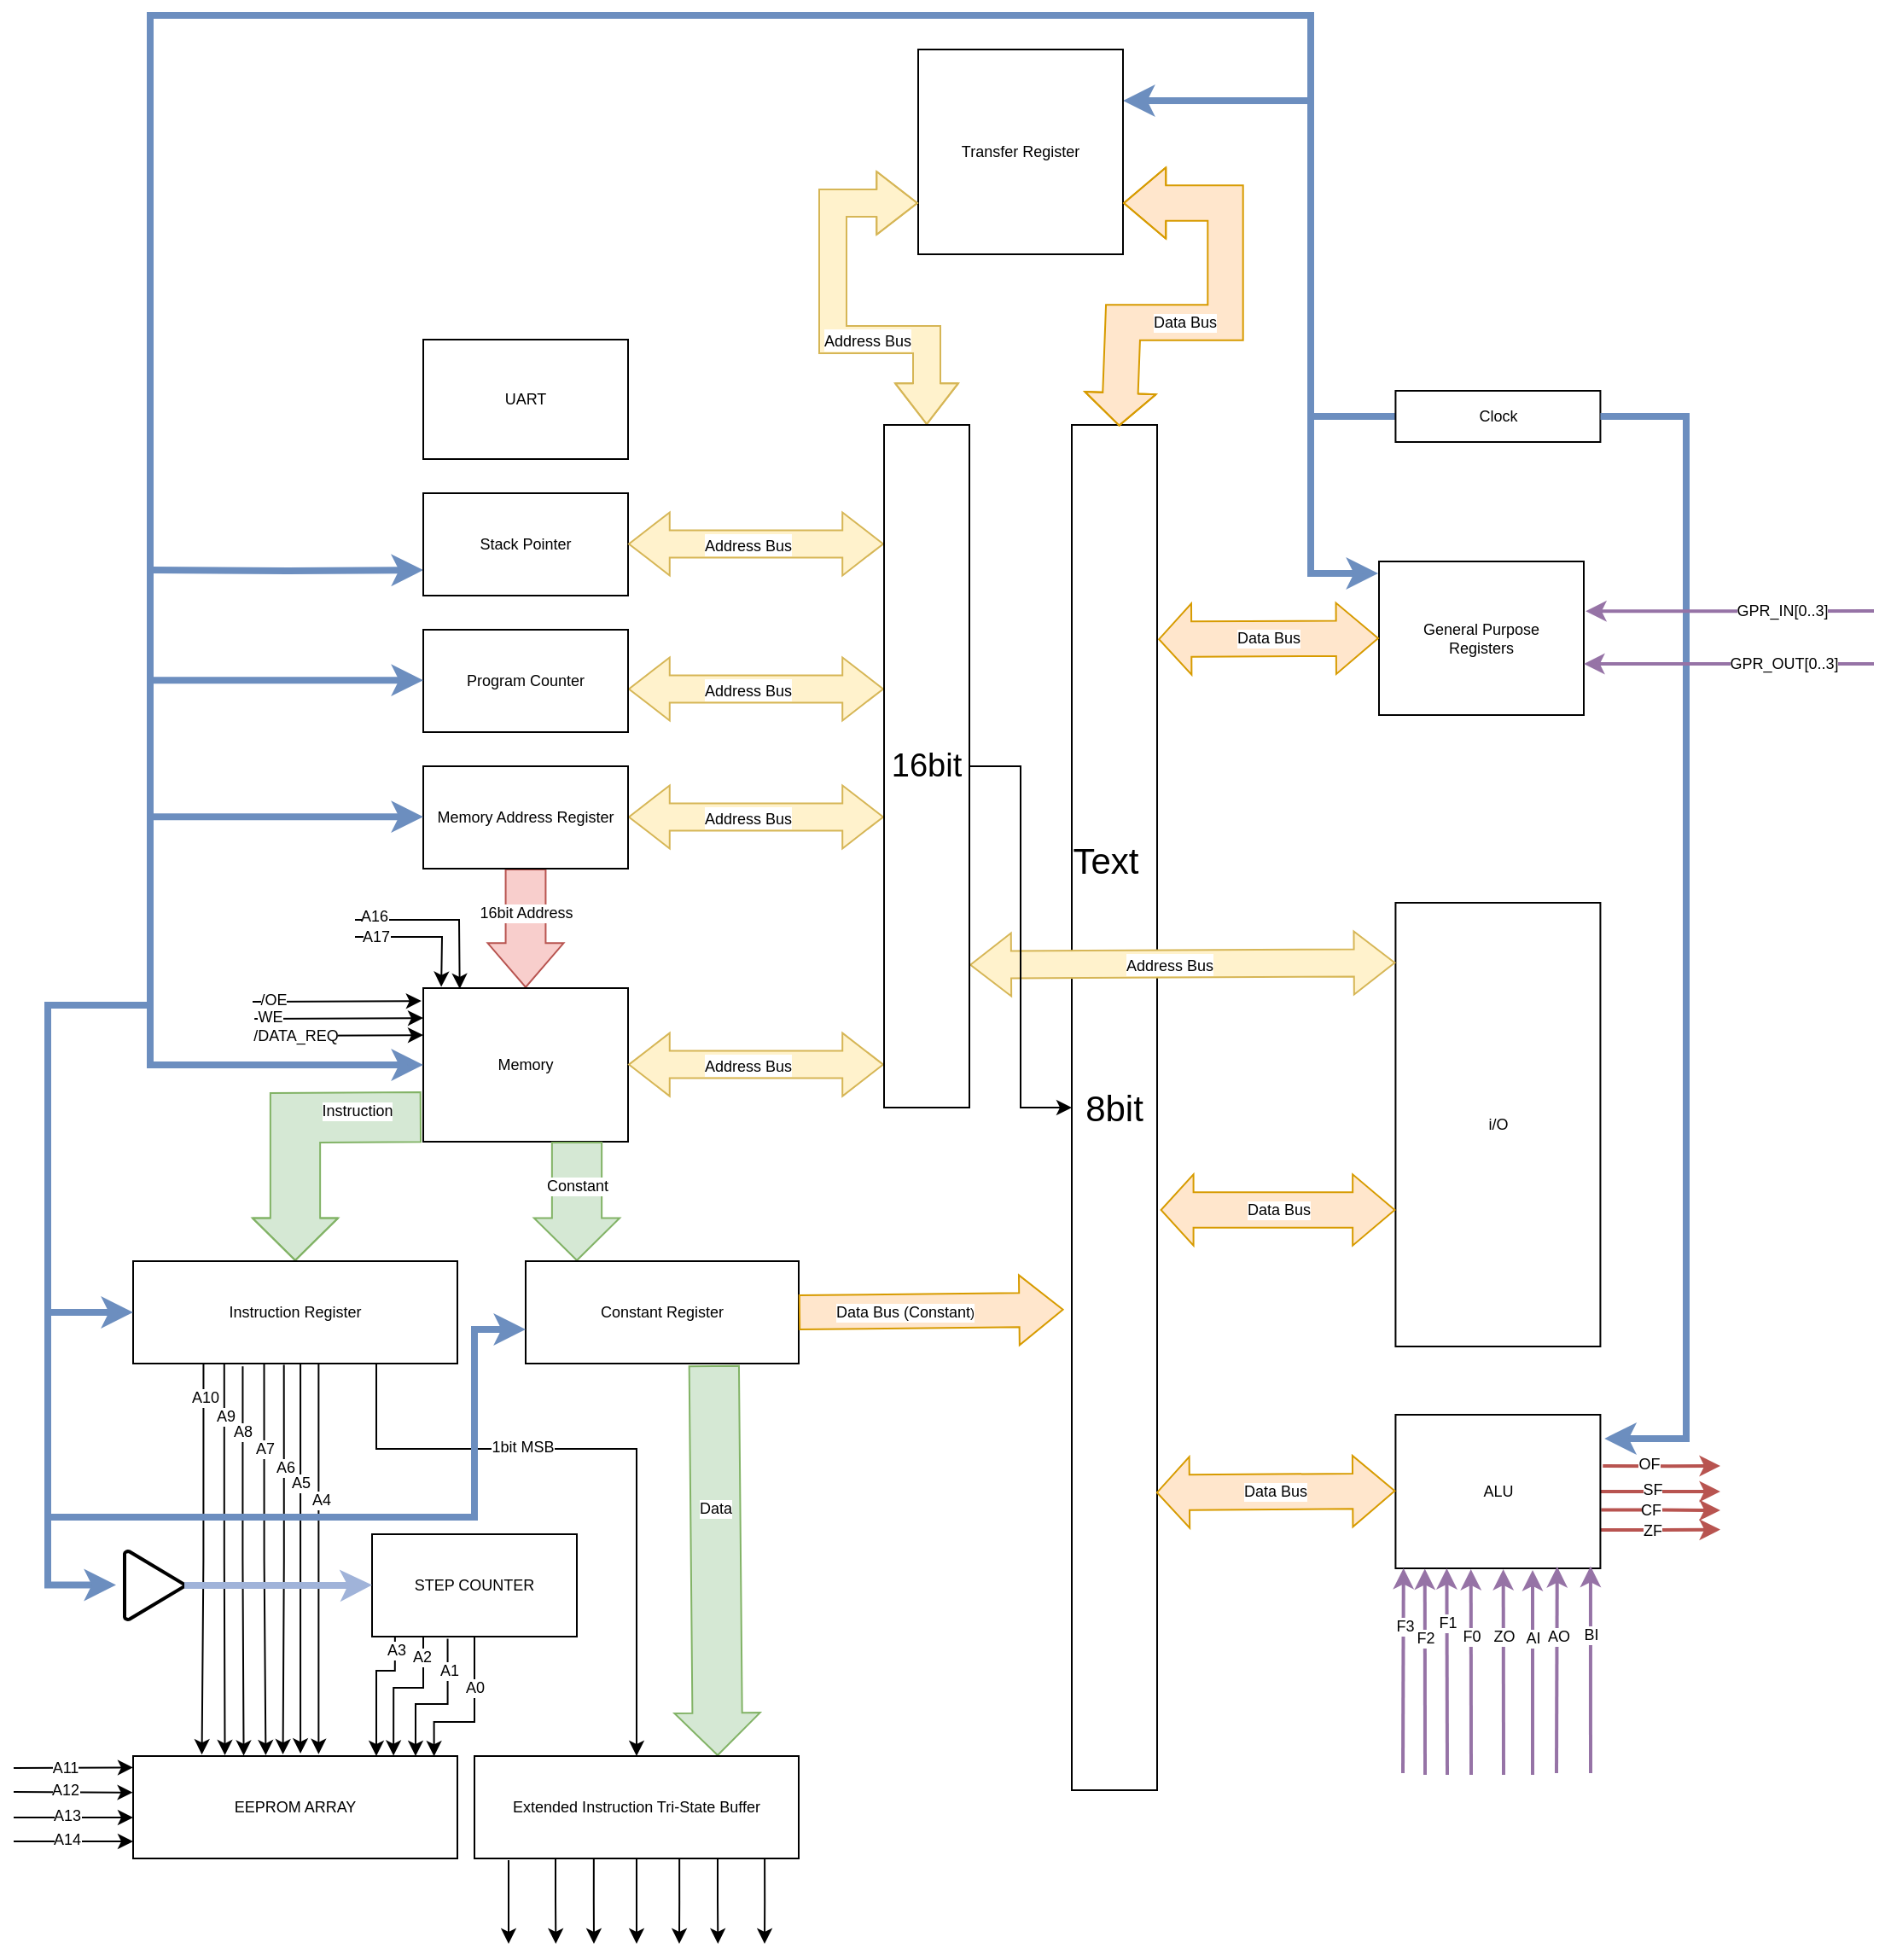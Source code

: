 <mxfile version="15.5.5" type="device"><diagram id="409CauLxEFneiedE0HBP" name="Page-1"><mxGraphModel dx="2471" dy="2201" grid="1" gridSize="10" guides="1" tooltips="1" connect="1" arrows="1" fold="1" page="1" pageScale="1" pageWidth="850" pageHeight="1100" math="0" shadow="0"><root><mxCell id="0"/><mxCell id="1" parent="0"/><mxCell id="ylHujkBnb_YaH6ZqfYYX-138" value="&lt;font style=&quot;font-size: 21px&quot;&gt;8bit&lt;/font&gt;" style="rounded=0;whiteSpace=wrap;html=1;fontSize=9;" parent="1" vertex="1"><mxGeometry x="500" y="30" width="50" height="800" as="geometry"/></mxCell><mxCell id="ylHujkBnb_YaH6ZqfYYX-4" value="&lt;font style=&quot;font-size: 9px&quot;&gt;Address Bus&lt;/font&gt;" style="shape=flexArrow;endArrow=classic;startArrow=classic;html=1;rounded=0;exitX=1;exitY=0.5;exitDx=0;exitDy=0;width=16;startSize=7.628;endSize=7.628;fillColor=#fff2cc;strokeColor=#d6b656;" parent="1" edge="1"><mxGeometry x="-0.067" width="100" height="100" relative="1" as="geometry"><mxPoint x="240" y="184.71" as="sourcePoint"/><mxPoint x="390" y="184.71" as="targetPoint"/><mxPoint as="offset"/></mxGeometry></mxCell><mxCell id="ylHujkBnb_YaH6ZqfYYX-32" value="" style="shape=flexArrow;endArrow=classic;html=1;rounded=0;fontSize=9;fillColor=#f8cecc;strokeColor=#b85450;width=23.429;endSize=8.286;" parent="1" edge="1"><mxGeometry width="50" height="50" relative="1" as="geometry"><mxPoint x="180.0" y="290" as="sourcePoint"/><mxPoint x="180.0" y="360" as="targetPoint"/></mxGeometry></mxCell><mxCell id="ylHujkBnb_YaH6ZqfYYX-33" value="16bit Address" style="edgeLabel;html=1;align=center;verticalAlign=middle;resizable=0;points=[];fontSize=9;" parent="ylHujkBnb_YaH6ZqfYYX-32" vertex="1" connectable="0"><mxGeometry x="-0.269" relative="1" as="geometry"><mxPoint as="offset"/></mxGeometry></mxCell><mxCell id="ylHujkBnb_YaH6ZqfYYX-34" value="" style="shape=flexArrow;endArrow=classic;html=1;rounded=0;fontSize=9;width=29.143;endSize=7.903;fillColor=#d5e8d4;strokeColor=#82b366;exitX=-0.009;exitY=0.84;exitDx=0;exitDy=0;exitPerimeter=0;entryX=0.5;entryY=0;entryDx=0;entryDy=0;" parent="1" source="ylHujkBnb_YaH6ZqfYYX-43" target="ylHujkBnb_YaH6ZqfYYX-57" edge="1"><mxGeometry width="50" height="50" relative="1" as="geometry"><mxPoint x="80.0" y="430" as="sourcePoint"/><mxPoint x="80.0" y="500" as="targetPoint"/><Array as="points"><mxPoint x="45" y="436"/></Array></mxGeometry></mxCell><mxCell id="ylHujkBnb_YaH6ZqfYYX-35" value="Instruction" style="edgeLabel;html=1;align=center;verticalAlign=middle;resizable=0;points=[];fontSize=9;" parent="ylHujkBnb_YaH6ZqfYYX-34" vertex="1" connectable="0"><mxGeometry x="-0.269" relative="1" as="geometry"><mxPoint x="19" y="-4" as="offset"/></mxGeometry></mxCell><mxCell id="ylHujkBnb_YaH6ZqfYYX-39" value="&lt;font style=&quot;font-size: 9px&quot;&gt;Address Bus&lt;/font&gt;" style="shape=flexArrow;endArrow=classic;startArrow=classic;html=1;rounded=0;exitX=1;exitY=0.5;exitDx=0;exitDy=0;width=16;startSize=7.628;endSize=7.628;fillColor=#fff2cc;strokeColor=#d6b656;" parent="1" edge="1"><mxGeometry x="-0.067" width="100" height="100" relative="1" as="geometry"><mxPoint x="240" y="259.71" as="sourcePoint"/><mxPoint x="390" y="259.71" as="targetPoint"/><mxPoint as="offset"/></mxGeometry></mxCell><mxCell id="ylHujkBnb_YaH6ZqfYYX-41" value="Program Counter" style="rounded=0;whiteSpace=wrap;html=1;fontSize=9;" parent="1" vertex="1"><mxGeometry x="120" y="150" width="120" height="60" as="geometry"/></mxCell><mxCell id="ylHujkBnb_YaH6ZqfYYX-42" value="Memory Address Register" style="rounded=0;whiteSpace=wrap;html=1;fontSize=9;" parent="1" vertex="1"><mxGeometry x="120" y="230" width="120" height="60" as="geometry"/></mxCell><mxCell id="ylHujkBnb_YaH6ZqfYYX-43" value="Memory" style="rounded=0;whiteSpace=wrap;html=1;fontSize=9;" parent="1" vertex="1"><mxGeometry x="120" y="360" width="120" height="90" as="geometry"/></mxCell><mxCell id="ylHujkBnb_YaH6ZqfYYX-44" value="&lt;font style=&quot;font-size: 9px&quot;&gt;Address Bus&lt;/font&gt;" style="shape=flexArrow;endArrow=classic;startArrow=classic;html=1;rounded=0;exitX=1;exitY=0.5;exitDx=0;exitDy=0;width=16;startSize=7.628;endSize=7.628;fillColor=#fff2cc;strokeColor=#d6b656;" parent="1" edge="1"><mxGeometry x="-0.067" width="100" height="100" relative="1" as="geometry"><mxPoint x="240" y="404.8" as="sourcePoint"/><mxPoint x="390" y="404.8" as="targetPoint"/><mxPoint as="offset"/></mxGeometry></mxCell><mxCell id="ylHujkBnb_YaH6ZqfYYX-55" value="" style="shape=flexArrow;endArrow=classic;html=1;rounded=0;fontSize=9;width=29.143;endSize=7.903;fillColor=#d5e8d4;strokeColor=#82b366;" parent="1" edge="1"><mxGeometry width="50" height="50" relative="1" as="geometry"><mxPoint x="210" y="450" as="sourcePoint"/><mxPoint x="210" y="520" as="targetPoint"/></mxGeometry></mxCell><mxCell id="ylHujkBnb_YaH6ZqfYYX-56" value="Constant" style="edgeLabel;html=1;align=center;verticalAlign=middle;resizable=0;points=[];fontSize=9;" parent="ylHujkBnb_YaH6ZqfYYX-55" vertex="1" connectable="0"><mxGeometry x="-0.269" relative="1" as="geometry"><mxPoint as="offset"/></mxGeometry></mxCell><mxCell id="ylHujkBnb_YaH6ZqfYYX-102" style="edgeStyle=orthogonalEdgeStyle;rounded=0;orthogonalLoop=1;jettySize=auto;html=1;exitX=0.75;exitY=1;exitDx=0;exitDy=0;entryX=0.5;entryY=0;entryDx=0;entryDy=0;fontSize=9;" parent="1" source="ylHujkBnb_YaH6ZqfYYX-57" target="ylHujkBnb_YaH6ZqfYYX-78" edge="1"><mxGeometry relative="1" as="geometry"><Array as="points"><mxPoint x="93" y="630"/><mxPoint x="245" y="630"/></Array></mxGeometry></mxCell><mxCell id="ylHujkBnb_YaH6ZqfYYX-103" value="1bit MSB" style="edgeLabel;html=1;align=center;verticalAlign=middle;resizable=0;points=[];fontSize=9;" parent="ylHujkBnb_YaH6ZqfYYX-102" vertex="1" connectable="0"><mxGeometry x="-0.292" y="1" relative="1" as="geometry"><mxPoint as="offset"/></mxGeometry></mxCell><mxCell id="ylHujkBnb_YaH6ZqfYYX-112" style="edgeStyle=orthogonalEdgeStyle;rounded=0;orthogonalLoop=1;jettySize=auto;html=1;exitX=0.281;exitY=0.999;exitDx=0;exitDy=0;entryX=0.283;entryY=-0.008;entryDx=0;entryDy=0;fontSize=9;exitPerimeter=0;entryPerimeter=0;" parent="1" source="ylHujkBnb_YaH6ZqfYYX-57" target="ylHujkBnb_YaH6ZqfYYX-59" edge="1"><mxGeometry relative="1" as="geometry"/></mxCell><mxCell id="ylHujkBnb_YaH6ZqfYYX-125" value="A9" style="edgeLabel;html=1;align=center;verticalAlign=middle;resizable=0;points=[];fontSize=9;" parent="ylHujkBnb_YaH6ZqfYYX-112" vertex="1" connectable="0"><mxGeometry x="-0.821" relative="1" as="geometry"><mxPoint y="10" as="offset"/></mxGeometry></mxCell><mxCell id="ylHujkBnb_YaH6ZqfYYX-113" style="edgeStyle=orthogonalEdgeStyle;rounded=0;orthogonalLoop=1;jettySize=auto;html=1;exitX=0.338;exitY=1.027;exitDx=0;exitDy=0;entryX=0.341;entryY=-0.004;entryDx=0;entryDy=0;fontSize=9;exitPerimeter=0;entryPerimeter=0;" parent="1" source="ylHujkBnb_YaH6ZqfYYX-57" target="ylHujkBnb_YaH6ZqfYYX-59" edge="1"><mxGeometry relative="1" as="geometry"/></mxCell><mxCell id="ylHujkBnb_YaH6ZqfYYX-124" value="A8" style="edgeLabel;html=1;align=center;verticalAlign=middle;resizable=0;points=[];fontSize=9;" parent="ylHujkBnb_YaH6ZqfYYX-113" vertex="1" connectable="0"><mxGeometry x="-0.747" relative="1" as="geometry"><mxPoint y="9" as="offset"/></mxGeometry></mxCell><mxCell id="ylHujkBnb_YaH6ZqfYYX-114" style="edgeStyle=orthogonalEdgeStyle;rounded=0;orthogonalLoop=1;jettySize=auto;html=1;exitX=0.404;exitY=0.985;exitDx=0;exitDy=0;entryX=0.409;entryY=-0.008;entryDx=0;entryDy=0;fontSize=9;exitPerimeter=0;entryPerimeter=0;" parent="1" source="ylHujkBnb_YaH6ZqfYYX-57" target="ylHujkBnb_YaH6ZqfYYX-59" edge="1"><mxGeometry relative="1" as="geometry"/></mxCell><mxCell id="ylHujkBnb_YaH6ZqfYYX-123" value="A7" style="edgeLabel;html=1;align=center;verticalAlign=middle;resizable=0;points=[];fontSize=9;" parent="ylHujkBnb_YaH6ZqfYYX-114" vertex="1" connectable="0"><mxGeometry x="-0.638" relative="1" as="geometry"><mxPoint y="9" as="offset"/></mxGeometry></mxCell><mxCell id="ylHujkBnb_YaH6ZqfYYX-116" style="edgeStyle=orthogonalEdgeStyle;rounded=0;orthogonalLoop=1;jettySize=auto;html=1;exitX=0.465;exitY=1.013;exitDx=0;exitDy=0;entryX=0.462;entryY=-0.016;entryDx=0;entryDy=0;fontSize=9;exitPerimeter=0;entryPerimeter=0;" parent="1" source="ylHujkBnb_YaH6ZqfYYX-57" target="ylHujkBnb_YaH6ZqfYYX-59" edge="1"><mxGeometry relative="1" as="geometry"/></mxCell><mxCell id="ylHujkBnb_YaH6ZqfYYX-122" value="A6" style="edgeLabel;html=1;align=center;verticalAlign=middle;resizable=0;points=[];fontSize=9;" parent="ylHujkBnb_YaH6ZqfYYX-116" vertex="1" connectable="0"><mxGeometry x="-0.578" relative="1" as="geometry"><mxPoint y="11" as="offset"/></mxGeometry></mxCell><mxCell id="ylHujkBnb_YaH6ZqfYYX-117" style="edgeStyle=orthogonalEdgeStyle;rounded=0;orthogonalLoop=1;jettySize=auto;html=1;exitX=0.217;exitY=0.985;exitDx=0;exitDy=0;entryX=0.212;entryY=-0.015;entryDx=0;entryDy=0;fontSize=9;entryPerimeter=0;exitPerimeter=0;" parent="1" source="ylHujkBnb_YaH6ZqfYYX-57" target="ylHujkBnb_YaH6ZqfYYX-59" edge="1"><mxGeometry relative="1" as="geometry"/></mxCell><mxCell id="ylHujkBnb_YaH6ZqfYYX-126" value="A10" style="edgeLabel;html=1;align=center;verticalAlign=middle;resizable=0;points=[];fontSize=9;" parent="ylHujkBnb_YaH6ZqfYYX-117" vertex="1" connectable="0"><mxGeometry x="-0.887" y="1" relative="1" as="geometry"><mxPoint y="8" as="offset"/></mxGeometry></mxCell><mxCell id="ylHujkBnb_YaH6ZqfYYX-118" style="edgeStyle=orthogonalEdgeStyle;rounded=0;orthogonalLoop=1;jettySize=auto;html=1;exitX=0.516;exitY=0.987;exitDx=0;exitDy=0;entryX=0.516;entryY=-0.024;entryDx=0;entryDy=0;fontSize=9;entryPerimeter=0;exitPerimeter=0;" parent="1" source="ylHujkBnb_YaH6ZqfYYX-57" target="ylHujkBnb_YaH6ZqfYYX-59" edge="1"><mxGeometry relative="1" as="geometry"/></mxCell><mxCell id="ylHujkBnb_YaH6ZqfYYX-121" value="A5" style="edgeLabel;html=1;align=center;verticalAlign=middle;resizable=0;points=[];fontSize=9;" parent="ylHujkBnb_YaH6ZqfYYX-118" vertex="1" connectable="0"><mxGeometry x="-0.486" relative="1" as="geometry"><mxPoint y="12" as="offset"/></mxGeometry></mxCell><mxCell id="ylHujkBnb_YaH6ZqfYYX-119" style="edgeStyle=orthogonalEdgeStyle;rounded=0;orthogonalLoop=1;jettySize=auto;html=1;exitX=0.572;exitY=0.998;exitDx=0;exitDy=0;entryX=0.572;entryY=-0.019;entryDx=0;entryDy=0;entryPerimeter=0;fontSize=9;exitPerimeter=0;" parent="1" source="ylHujkBnb_YaH6ZqfYYX-57" target="ylHujkBnb_YaH6ZqfYYX-59" edge="1"><mxGeometry relative="1" as="geometry"/></mxCell><mxCell id="ylHujkBnb_YaH6ZqfYYX-120" value="A4" style="edgeLabel;html=1;align=center;verticalAlign=middle;resizable=0;points=[];fontSize=9;" parent="ylHujkBnb_YaH6ZqfYYX-119" vertex="1" connectable="0"><mxGeometry x="-0.678" y="1" relative="1" as="geometry"><mxPoint y="43" as="offset"/></mxGeometry></mxCell><mxCell id="ylHujkBnb_YaH6ZqfYYX-57" value="Instruction Register" style="rounded=0;whiteSpace=wrap;html=1;fontSize=9;" parent="1" vertex="1"><mxGeometry x="-50" y="520" width="190" height="60" as="geometry"/></mxCell><mxCell id="ylHujkBnb_YaH6ZqfYYX-58" value="Constant Register" style="rounded=0;whiteSpace=wrap;html=1;fontSize=9;" parent="1" vertex="1"><mxGeometry x="180" y="520" width="160" height="60" as="geometry"/></mxCell><mxCell id="ylHujkBnb_YaH6ZqfYYX-59" value="EEPROM ARRAY" style="rounded=0;whiteSpace=wrap;html=1;fontSize=9;" parent="1" vertex="1"><mxGeometry x="-50" y="810" width="190" height="60" as="geometry"/></mxCell><mxCell id="ylHujkBnb_YaH6ZqfYYX-65" value="" style="shape=flexArrow;endArrow=classic;html=1;rounded=0;fontSize=9;width=29.143;endSize=7.903;fillColor=#d5e8d4;strokeColor=#82b366;entryX=0.75;entryY=0;entryDx=0;entryDy=0;exitX=0.69;exitY=1.016;exitDx=0;exitDy=0;exitPerimeter=0;" parent="1" source="ylHujkBnb_YaH6ZqfYYX-58" target="ylHujkBnb_YaH6ZqfYYX-78" edge="1"><mxGeometry width="50" height="50" relative="1" as="geometry"><mxPoint x="240" y="580" as="sourcePoint"/><mxPoint x="240" y="810" as="targetPoint"/></mxGeometry></mxCell><mxCell id="ylHujkBnb_YaH6ZqfYYX-66" value="Data" style="edgeLabel;html=1;align=center;verticalAlign=middle;resizable=0;points=[];fontSize=9;" parent="ylHujkBnb_YaH6ZqfYYX-65" vertex="1" connectable="0"><mxGeometry x="-0.269" relative="1" as="geometry"><mxPoint as="offset"/></mxGeometry></mxCell><mxCell id="ylHujkBnb_YaH6ZqfYYX-69" value="" style="shape=flexArrow;endArrow=classic;html=1;rounded=0;fontSize=9;exitX=1;exitY=0.75;exitDx=0;exitDy=0;width=20;endSize=8.2;fillColor=#ffe6cc;strokeColor=#d79b00;entryX=-0.094;entryY=0.648;entryDx=0;entryDy=0;entryPerimeter=0;" parent="1" target="ylHujkBnb_YaH6ZqfYYX-138" edge="1"><mxGeometry width="50" height="50" relative="1" as="geometry"><mxPoint x="340" y="550" as="sourcePoint"/><mxPoint x="460" y="551" as="targetPoint"/></mxGeometry></mxCell><mxCell id="ylHujkBnb_YaH6ZqfYYX-70" value="Data Bus (Constant&lt;span style=&quot;font-size: 7.5px&quot;&gt;)&lt;br&gt;&lt;/span&gt;" style="edgeLabel;html=1;align=center;verticalAlign=middle;resizable=0;points=[];fontSize=9;" parent="ylHujkBnb_YaH6ZqfYYX-69" vertex="1" connectable="0"><mxGeometry x="-0.269" relative="1" as="geometry"><mxPoint x="5" as="offset"/></mxGeometry></mxCell><mxCell id="ylHujkBnb_YaH6ZqfYYX-104" style="edgeStyle=orthogonalEdgeStyle;rounded=0;orthogonalLoop=1;jettySize=auto;html=1;exitX=0.112;exitY=1.002;exitDx=0;exitDy=0;entryX=0.75;entryY=0;entryDx=0;entryDy=0;fontSize=9;exitPerimeter=0;" parent="1" source="ylHujkBnb_YaH6ZqfYYX-71" target="ylHujkBnb_YaH6ZqfYYX-59" edge="1"><mxGeometry relative="1" as="geometry"><Array as="points"><mxPoint x="103" y="760"/><mxPoint x="93" y="760"/></Array></mxGeometry></mxCell><mxCell id="ylHujkBnb_YaH6ZqfYYX-111" value="A3" style="edgeLabel;html=1;align=center;verticalAlign=middle;resizable=0;points=[];fontSize=9;" parent="ylHujkBnb_YaH6ZqfYYX-104" vertex="1" connectable="0"><mxGeometry x="-0.799" relative="1" as="geometry"><mxPoint as="offset"/></mxGeometry></mxCell><mxCell id="ylHujkBnb_YaH6ZqfYYX-105" style="edgeStyle=orthogonalEdgeStyle;rounded=0;orthogonalLoop=1;jettySize=auto;html=1;exitX=0.25;exitY=1;exitDx=0;exitDy=0;entryX=0.803;entryY=-0.004;entryDx=0;entryDy=0;fontSize=9;entryPerimeter=0;" parent="1" source="ylHujkBnb_YaH6ZqfYYX-71" target="ylHujkBnb_YaH6ZqfYYX-59" edge="1"><mxGeometry relative="1" as="geometry"><Array as="points"><mxPoint x="120" y="770"/><mxPoint x="103" y="770"/></Array></mxGeometry></mxCell><mxCell id="ylHujkBnb_YaH6ZqfYYX-110" value="A2" style="edgeLabel;html=1;align=center;verticalAlign=middle;resizable=0;points=[];fontSize=9;" parent="ylHujkBnb_YaH6ZqfYYX-105" vertex="1" connectable="0"><mxGeometry x="-0.74" y="-1" relative="1" as="geometry"><mxPoint as="offset"/></mxGeometry></mxCell><mxCell id="ylHujkBnb_YaH6ZqfYYX-106" style="edgeStyle=orthogonalEdgeStyle;rounded=0;orthogonalLoop=1;jettySize=auto;html=1;fontSize=9;entryX=0.871;entryY=0.008;entryDx=0;entryDy=0;entryPerimeter=0;exitX=0.369;exitY=1.029;exitDx=0;exitDy=0;exitPerimeter=0;" parent="1" edge="1"><mxGeometry relative="1" as="geometry"><mxPoint x="115.49" y="810" as="targetPoint"/><mxPoint x="134.28" y="741.26" as="sourcePoint"/><Array as="points"><mxPoint x="134" y="779.52"/><mxPoint x="116" y="779.52"/></Array></mxGeometry></mxCell><mxCell id="ylHujkBnb_YaH6ZqfYYX-109" value="A1" style="edgeLabel;html=1;align=center;verticalAlign=middle;resizable=0;points=[];fontSize=9;" parent="ylHujkBnb_YaH6ZqfYYX-106" vertex="1" connectable="0"><mxGeometry x="-0.732" relative="1" as="geometry"><mxPoint y="7" as="offset"/></mxGeometry></mxCell><mxCell id="ylHujkBnb_YaH6ZqfYYX-107" style="edgeStyle=orthogonalEdgeStyle;rounded=0;orthogonalLoop=1;jettySize=auto;html=1;exitX=0.5;exitY=1;exitDx=0;exitDy=0;fontSize=9;entryX=0.928;entryY=0.002;entryDx=0;entryDy=0;entryPerimeter=0;" parent="1" source="ylHujkBnb_YaH6ZqfYYX-71" target="ylHujkBnb_YaH6ZqfYYX-59" edge="1"><mxGeometry relative="1" as="geometry"><mxPoint x="131" y="810" as="targetPoint"/><Array as="points"><mxPoint x="150" y="790"/><mxPoint x="126" y="790"/></Array></mxGeometry></mxCell><mxCell id="ylHujkBnb_YaH6ZqfYYX-108" value="A0" style="edgeLabel;html=1;align=center;verticalAlign=middle;resizable=0;points=[];fontSize=9;" parent="ylHujkBnb_YaH6ZqfYYX-107" vertex="1" connectable="0"><mxGeometry x="-0.749" relative="1" as="geometry"><mxPoint y="18" as="offset"/></mxGeometry></mxCell><mxCell id="ylHujkBnb_YaH6ZqfYYX-71" value="STEP COUNTER" style="rounded=0;whiteSpace=wrap;html=1;fontSize=9;" parent="1" vertex="1"><mxGeometry x="90" y="680" width="120" height="60" as="geometry"/></mxCell><mxCell id="ylHujkBnb_YaH6ZqfYYX-142" style="edgeStyle=orthogonalEdgeStyle;rounded=0;orthogonalLoop=1;jettySize=auto;html=1;exitX=0.75;exitY=1;exitDx=0;exitDy=0;fontSize=9;" parent="1" source="ylHujkBnb_YaH6ZqfYYX-78" edge="1"><mxGeometry relative="1" as="geometry"><mxPoint x="292.667" y="920" as="targetPoint"/></mxGeometry></mxCell><mxCell id="ylHujkBnb_YaH6ZqfYYX-143" style="edgeStyle=orthogonalEdgeStyle;rounded=0;orthogonalLoop=1;jettySize=auto;html=1;exitX=0.5;exitY=1;exitDx=0;exitDy=0;fontSize=9;" parent="1" source="ylHujkBnb_YaH6ZqfYYX-78" edge="1"><mxGeometry relative="1" as="geometry"><mxPoint x="245" y="920" as="targetPoint"/></mxGeometry></mxCell><mxCell id="ylHujkBnb_YaH6ZqfYYX-144" style="edgeStyle=orthogonalEdgeStyle;rounded=0;orthogonalLoop=1;jettySize=auto;html=1;exitX=0.25;exitY=1;exitDx=0;exitDy=0;fontSize=9;" parent="1" source="ylHujkBnb_YaH6ZqfYYX-78" edge="1"><mxGeometry relative="1" as="geometry"><mxPoint x="197.667" y="920" as="targetPoint"/></mxGeometry></mxCell><mxCell id="ylHujkBnb_YaH6ZqfYYX-145" style="edgeStyle=orthogonalEdgeStyle;rounded=0;orthogonalLoop=1;jettySize=auto;html=1;exitX=0.632;exitY=1;exitDx=0;exitDy=0;fontSize=9;exitPerimeter=0;" parent="1" source="ylHujkBnb_YaH6ZqfYYX-78" edge="1"><mxGeometry relative="1" as="geometry"><mxPoint x="270" y="920" as="targetPoint"/><Array as="points"/></mxGeometry></mxCell><mxCell id="ylHujkBnb_YaH6ZqfYYX-146" style="edgeStyle=orthogonalEdgeStyle;rounded=0;orthogonalLoop=1;jettySize=auto;html=1;exitX=0.368;exitY=1;exitDx=0;exitDy=0;fontSize=9;exitPerimeter=0;" parent="1" source="ylHujkBnb_YaH6ZqfYYX-78" edge="1"><mxGeometry relative="1" as="geometry"><mxPoint x="220" y="920" as="targetPoint"/><Array as="points"/></mxGeometry></mxCell><mxCell id="ylHujkBnb_YaH6ZqfYYX-147" style="edgeStyle=orthogonalEdgeStyle;rounded=0;orthogonalLoop=1;jettySize=auto;html=1;exitX=0.895;exitY=1;exitDx=0;exitDy=0;fontSize=9;exitPerimeter=0;" parent="1" source="ylHujkBnb_YaH6ZqfYYX-78" edge="1"><mxGeometry relative="1" as="geometry"><mxPoint x="320" y="920" as="targetPoint"/><Array as="points"/></mxGeometry></mxCell><mxCell id="ylHujkBnb_YaH6ZqfYYX-148" style="edgeStyle=orthogonalEdgeStyle;rounded=0;orthogonalLoop=1;jettySize=auto;html=1;fontSize=9;" parent="1" edge="1"><mxGeometry relative="1" as="geometry"><mxPoint x="170" y="920" as="targetPoint"/><mxPoint x="170" y="871" as="sourcePoint"/><Array as="points"><mxPoint x="170" y="871"/></Array></mxGeometry></mxCell><mxCell id="ylHujkBnb_YaH6ZqfYYX-78" value="Extended Instruction Tri-State Buffer" style="rounded=0;whiteSpace=wrap;html=1;fontSize=9;" parent="1" vertex="1"><mxGeometry x="150" y="810" width="190" height="60" as="geometry"/></mxCell><mxCell id="ylHujkBnb_YaH6ZqfYYX-188" style="edgeStyle=orthogonalEdgeStyle;rounded=0;orthogonalLoop=1;jettySize=auto;html=1;exitX=1;exitY=0.5;exitDx=0;exitDy=0;fontSize=9;strokeColor=#b85450;strokeWidth=2;fillColor=#f8cecc;" parent="1" source="ylHujkBnb_YaH6ZqfYYX-79" edge="1"><mxGeometry relative="1" as="geometry"><mxPoint x="880" y="655" as="targetPoint"/></mxGeometry></mxCell><mxCell id="ylHujkBnb_YaH6ZqfYYX-193" value="SF" style="edgeLabel;html=1;align=center;verticalAlign=middle;resizable=0;points=[];fontSize=9;" parent="ylHujkBnb_YaH6ZqfYYX-188" vertex="1" connectable="0"><mxGeometry x="-0.159" y="1" relative="1" as="geometry"><mxPoint as="offset"/></mxGeometry></mxCell><mxCell id="ylHujkBnb_YaH6ZqfYYX-189" style="edgeStyle=orthogonalEdgeStyle;rounded=0;orthogonalLoop=1;jettySize=auto;html=1;exitX=1.004;exitY=0.62;exitDx=0;exitDy=0;fontSize=9;strokeColor=#b85450;strokeWidth=2;fillColor=#f8cecc;exitPerimeter=0;" parent="1" source="ylHujkBnb_YaH6ZqfYYX-79" edge="1"><mxGeometry relative="1" as="geometry"><mxPoint x="880" y="666" as="targetPoint"/></mxGeometry></mxCell><mxCell id="ylHujkBnb_YaH6ZqfYYX-194" value="CF" style="edgeLabel;html=1;align=center;verticalAlign=middle;resizable=0;points=[];fontSize=9;" parent="ylHujkBnb_YaH6ZqfYYX-189" vertex="1" connectable="0"><mxGeometry x="-0.183" relative="1" as="geometry"><mxPoint as="offset"/></mxGeometry></mxCell><mxCell id="ylHujkBnb_YaH6ZqfYYX-190" style="edgeStyle=orthogonalEdgeStyle;rounded=0;orthogonalLoop=1;jettySize=auto;html=1;exitX=1;exitY=0.75;exitDx=0;exitDy=0;fontSize=9;strokeColor=#b85450;strokeWidth=2;fillColor=#f8cecc;" parent="1" source="ylHujkBnb_YaH6ZqfYYX-79" edge="1"><mxGeometry relative="1" as="geometry"><mxPoint x="880" y="677.286" as="targetPoint"/></mxGeometry></mxCell><mxCell id="ylHujkBnb_YaH6ZqfYYX-195" value="ZF" style="edgeLabel;html=1;align=center;verticalAlign=middle;resizable=0;points=[];fontSize=9;" parent="ylHujkBnb_YaH6ZqfYYX-190" vertex="1" connectable="0"><mxGeometry x="-0.148" relative="1" as="geometry"><mxPoint as="offset"/></mxGeometry></mxCell><mxCell id="ylHujkBnb_YaH6ZqfYYX-191" style="edgeStyle=orthogonalEdgeStyle;rounded=0;orthogonalLoop=1;jettySize=auto;html=1;exitX=1.012;exitY=0.334;exitDx=0;exitDy=0;fontSize=9;strokeColor=#b85450;strokeWidth=2;fillColor=#f8cecc;exitPerimeter=0;" parent="1" source="ylHujkBnb_YaH6ZqfYYX-79" edge="1"><mxGeometry relative="1" as="geometry"><mxPoint x="880" y="640" as="targetPoint"/><Array as="points"><mxPoint x="850" y="640"/><mxPoint x="850" y="640"/></Array></mxGeometry></mxCell><mxCell id="ylHujkBnb_YaH6ZqfYYX-192" value="OF" style="edgeLabel;html=1;align=center;verticalAlign=middle;resizable=0;points=[];fontSize=9;" parent="ylHujkBnb_YaH6ZqfYYX-191" vertex="1" connectable="0"><mxGeometry x="-0.211" y="1" relative="1" as="geometry"><mxPoint as="offset"/></mxGeometry></mxCell><mxCell id="ylHujkBnb_YaH6ZqfYYX-79" value="ALU" style="rounded=0;whiteSpace=wrap;html=1;fontSize=9;" parent="1" vertex="1"><mxGeometry x="689.71" y="610" width="120" height="90" as="geometry"/></mxCell><mxCell id="ylHujkBnb_YaH6ZqfYYX-84" value="Data Bus" style="shape=flexArrow;endArrow=classic;startArrow=classic;html=1;rounded=0;fontSize=9;width=20.69;endSize=7.876;fillColor=#ffe6cc;strokeColor=#d79b00;exitX=0.989;exitY=0.782;exitDx=0;exitDy=0;exitPerimeter=0;" parent="1" source="ylHujkBnb_YaH6ZqfYYX-138" edge="1"><mxGeometry width="100" height="100" relative="1" as="geometry"><mxPoint x="539.71" y="654.66" as="sourcePoint"/><mxPoint x="689.71" y="654.66" as="targetPoint"/></mxGeometry></mxCell><mxCell id="ylHujkBnb_YaH6ZqfYYX-161" style="edgeStyle=orthogonalEdgeStyle;rounded=0;orthogonalLoop=1;jettySize=auto;html=1;fontSize=9;strokeWidth=4;entryX=-0.004;entryY=0.078;entryDx=0;entryDy=0;entryPerimeter=0;fillColor=#dae8fc;strokeColor=#6c8ebf;exitX=0;exitY=0.5;exitDx=0;exitDy=0;" parent="1" source="ylHujkBnb_YaH6ZqfYYX-86" target="ylHujkBnb_YaH6ZqfYYX-85" edge="1"><mxGeometry relative="1" as="geometry"><mxPoint x="620" y="100.0" as="targetPoint"/><mxPoint x="640" y="80" as="sourcePoint"/><Array as="points"><mxPoint x="640" y="25"/><mxPoint x="640" y="117"/></Array></mxGeometry></mxCell><mxCell id="ylHujkBnb_YaH6ZqfYYX-85" value="General Purpose&lt;br&gt;Registers" style="rounded=0;whiteSpace=wrap;html=1;fontSize=9;" parent="1" vertex="1"><mxGeometry x="680" y="110" width="120" height="90" as="geometry"/></mxCell><mxCell id="ylHujkBnb_YaH6ZqfYYX-159" style="edgeStyle=orthogonalEdgeStyle;rounded=0;orthogonalLoop=1;jettySize=auto;html=1;exitX=0;exitY=0.5;exitDx=0;exitDy=0;entryX=0;entryY=0.5;entryDx=0;entryDy=0;fontSize=9;strokeWidth=4;fillColor=#dae8fc;strokeColor=#6c8ebf;" parent="1" source="ylHujkBnb_YaH6ZqfYYX-86" target="ylHujkBnb_YaH6ZqfYYX-43" edge="1"><mxGeometry relative="1" as="geometry"><Array as="points"><mxPoint x="640" y="25"/><mxPoint x="640" y="-210"/><mxPoint x="-40" y="-210"/><mxPoint x="-40" y="405"/></Array></mxGeometry></mxCell><mxCell id="ylHujkBnb_YaH6ZqfYYX-86" value="Clock" style="rounded=0;whiteSpace=wrap;html=1;fontSize=9;" parent="1" vertex="1"><mxGeometry x="689.71" y="10" width="120" height="30" as="geometry"/></mxCell><mxCell id="ylHujkBnb_YaH6ZqfYYX-162" style="edgeStyle=orthogonalEdgeStyle;rounded=0;orthogonalLoop=1;jettySize=auto;html=1;fontSize=9;strokeWidth=4;entryX=0;entryY=0.75;entryDx=0;entryDy=0;fillColor=#dae8fc;strokeColor=#6c8ebf;" parent="1" target="ylHujkBnb_YaH6ZqfYYX-87" edge="1"><mxGeometry relative="1" as="geometry"><mxPoint x="-10" y="85.333" as="targetPoint"/><mxPoint x="-40" y="115" as="sourcePoint"/></mxGeometry></mxCell><mxCell id="ylHujkBnb_YaH6ZqfYYX-87" value="Stack Pointer" style="rounded=0;whiteSpace=wrap;html=1;fontSize=9;" parent="1" vertex="1"><mxGeometry x="120" y="70" width="120" height="60" as="geometry"/></mxCell><mxCell id="ylHujkBnb_YaH6ZqfYYX-88" value="&lt;font style=&quot;font-size: 9px&quot;&gt;Address Bus&lt;/font&gt;" style="shape=flexArrow;endArrow=classic;startArrow=classic;html=1;rounded=0;exitX=1;exitY=0.5;exitDx=0;exitDy=0;width=16;startSize=7.628;endSize=7.628;fillColor=#fff2cc;strokeColor=#d6b656;" parent="1" edge="1"><mxGeometry x="-0.067" width="100" height="100" relative="1" as="geometry"><mxPoint x="240" y="99.71" as="sourcePoint"/><mxPoint x="390" y="99.71" as="targetPoint"/><mxPoint as="offset"/></mxGeometry></mxCell><mxCell id="ylHujkBnb_YaH6ZqfYYX-160" style="edgeStyle=orthogonalEdgeStyle;rounded=0;orthogonalLoop=1;jettySize=auto;html=1;fontSize=9;strokeWidth=4;entryX=1;entryY=0.25;entryDx=0;entryDy=0;fillColor=#dae8fc;strokeColor=#6c8ebf;" parent="1" target="ylHujkBnb_YaH6ZqfYYX-89" edge="1"><mxGeometry relative="1" as="geometry"><mxPoint x="580" y="-150" as="targetPoint"/><mxPoint x="640" y="-160" as="sourcePoint"/><Array as="points"><mxPoint x="640" y="-160"/></Array></mxGeometry></mxCell><mxCell id="ylHujkBnb_YaH6ZqfYYX-89" value="Transfer Register" style="rounded=0;whiteSpace=wrap;html=1;fontSize=9;" parent="1" vertex="1"><mxGeometry x="410.0" y="-190" width="120" height="120" as="geometry"/></mxCell><mxCell id="ylHujkBnb_YaH6ZqfYYX-90" value="&lt;font style=&quot;font-size: 9px&quot;&gt;Address Bus&lt;/font&gt;" style="shape=flexArrow;endArrow=classic;startArrow=classic;html=1;rounded=0;exitX=0.5;exitY=0;exitDx=0;exitDy=0;width=16;startSize=7.628;endSize=7.628;fillColor=#fff2cc;strokeColor=#d6b656;entryX=0;entryY=0.75;entryDx=0;entryDy=0;" parent="1" source="ylHujkBnb_YaH6ZqfYYX-141" target="ylHujkBnb_YaH6ZqfYYX-89" edge="1"><mxGeometry x="-0.277" width="100" height="100" relative="1" as="geometry"><mxPoint x="539.71" y="160.0" as="sourcePoint"/><mxPoint x="689.71" y="160.0" as="targetPoint"/><mxPoint as="offset"/><Array as="points"><mxPoint x="415" y="-20"/><mxPoint x="360" y="-20"/><mxPoint x="360" y="-100"/></Array></mxGeometry></mxCell><mxCell id="ylHujkBnb_YaH6ZqfYYX-91" value="Data Bus" style="shape=flexArrow;endArrow=classic;startArrow=classic;html=1;rounded=0;fontSize=9;width=20.69;endSize=7.876;fillColor=#ffe6cc;strokeColor=#d79b00;exitX=0.555;exitY=0.001;exitDx=0;exitDy=0;entryX=1;entryY=0.75;entryDx=0;entryDy=0;exitPerimeter=0;" parent="1" source="ylHujkBnb_YaH6ZqfYYX-138" target="ylHujkBnb_YaH6ZqfYYX-89" edge="1"><mxGeometry x="-0.231" width="100" height="100" relative="1" as="geometry"><mxPoint x="539.71" y="200.0" as="sourcePoint"/><mxPoint x="689.71" y="200.0" as="targetPoint"/><Array as="points"><mxPoint x="530" y="-30"/><mxPoint x="590" y="-30"/><mxPoint x="590" y="-100"/></Array><mxPoint as="offset"/></mxGeometry></mxCell><mxCell id="ylHujkBnb_YaH6ZqfYYX-92" value="Data Bus" style="shape=flexArrow;endArrow=classic;startArrow=classic;html=1;rounded=0;fontSize=9;width=20.69;endSize=7.876;fillColor=#ffe6cc;strokeColor=#d79b00;exitX=1.012;exitY=0.157;exitDx=0;exitDy=0;exitPerimeter=0;entryX=0;entryY=0.5;entryDx=0;entryDy=0;" parent="1" source="ylHujkBnb_YaH6ZqfYYX-138" target="ylHujkBnb_YaH6ZqfYYX-85" edge="1"><mxGeometry width="100" height="100" relative="1" as="geometry"><mxPoint x="539.71" y="304.58" as="sourcePoint"/><mxPoint x="689.71" y="304.58" as="targetPoint"/></mxGeometry></mxCell><mxCell id="ylHujkBnb_YaH6ZqfYYX-93" value="i/O" style="rounded=0;whiteSpace=wrap;html=1;fontSize=9;" parent="1" vertex="1"><mxGeometry x="689.71" y="310" width="120" height="260" as="geometry"/></mxCell><mxCell id="ylHujkBnb_YaH6ZqfYYX-94" value="&lt;font style=&quot;font-size: 9px&quot;&gt;Address Bus&lt;/font&gt;" style="shape=flexArrow;endArrow=classic;startArrow=classic;html=1;rounded=0;exitX=1.002;exitY=0.791;exitDx=0;exitDy=0;width=16;startSize=7.628;endSize=7.628;fillColor=#fff2cc;strokeColor=#d6b656;exitPerimeter=0;entryX=0;entryY=0.135;entryDx=0;entryDy=0;entryPerimeter=0;" parent="1" source="ylHujkBnb_YaH6ZqfYYX-141" edge="1" target="ylHujkBnb_YaH6ZqfYYX-93"><mxGeometry x="-0.067" width="100" height="100" relative="1" as="geometry"><mxPoint x="539.71" y="410.0" as="sourcePoint"/><mxPoint x="689.71" y="410.0" as="targetPoint"/><mxPoint as="offset"/></mxGeometry></mxCell><mxCell id="ylHujkBnb_YaH6ZqfYYX-95" value="Data Bus" style="shape=flexArrow;endArrow=classic;startArrow=classic;html=1;rounded=0;fontSize=9;width=20.69;endSize=7.876;fillColor=#ffe6cc;strokeColor=#d79b00;exitX=1.036;exitY=0.575;exitDx=0;exitDy=0;exitPerimeter=0;" parent="1" source="ylHujkBnb_YaH6ZqfYYX-138" edge="1"><mxGeometry width="100" height="100" relative="1" as="geometry"><mxPoint x="539.71" y="490.0" as="sourcePoint"/><mxPoint x="689.71" y="490.0" as="targetPoint"/></mxGeometry></mxCell><mxCell id="ylHujkBnb_YaH6ZqfYYX-97" value="" style="endArrow=classic;html=1;rounded=0;fontSize=9;entryX=0.178;entryY=0.005;entryDx=0;entryDy=0;entryPerimeter=0;" parent="1" target="ylHujkBnb_YaH6ZqfYYX-43" edge="1"><mxGeometry width="50" height="50" relative="1" as="geometry"><mxPoint x="80" y="320" as="sourcePoint"/><mxPoint x="170" y="210" as="targetPoint"/><Array as="points"><mxPoint x="141" y="320"/></Array></mxGeometry></mxCell><mxCell id="ylHujkBnb_YaH6ZqfYYX-99" value="A16" style="edgeLabel;html=1;align=center;verticalAlign=middle;resizable=0;points=[];fontSize=9;" parent="ylHujkBnb_YaH6ZqfYYX-97" vertex="1" connectable="0"><mxGeometry x="-0.781" y="2" relative="1" as="geometry"><mxPoint as="offset"/></mxGeometry></mxCell><mxCell id="ylHujkBnb_YaH6ZqfYYX-98" value="" style="endArrow=classic;html=1;rounded=0;fontSize=9;entryX=0.088;entryY=-0.008;entryDx=0;entryDy=0;entryPerimeter=0;" parent="1" target="ylHujkBnb_YaH6ZqfYYX-43" edge="1"><mxGeometry width="50" height="50" relative="1" as="geometry"><mxPoint x="80" y="330" as="sourcePoint"/><mxPoint x="60" y="260" as="targetPoint"/><Array as="points"><mxPoint x="131" y="330"/></Array></mxGeometry></mxCell><mxCell id="ylHujkBnb_YaH6ZqfYYX-100" value="A17" style="edgeLabel;html=1;align=center;verticalAlign=middle;resizable=0;points=[];fontSize=9;" parent="ylHujkBnb_YaH6ZqfYYX-98" vertex="1" connectable="0"><mxGeometry x="-0.709" relative="1" as="geometry"><mxPoint as="offset"/></mxGeometry></mxCell><mxCell id="ylHujkBnb_YaH6ZqfYYX-128" value="" style="endArrow=classic;html=1;rounded=0;fontSize=9;entryX=0;entryY=0.112;entryDx=0;entryDy=0;entryPerimeter=0;" parent="1" target="ylHujkBnb_YaH6ZqfYYX-59" edge="1"><mxGeometry width="50" height="50" relative="1" as="geometry"><mxPoint x="-120" y="817" as="sourcePoint"/><mxPoint x="-90" y="840" as="targetPoint"/></mxGeometry></mxCell><mxCell id="ylHujkBnb_YaH6ZqfYYX-132" value="A11" style="edgeLabel;html=1;align=center;verticalAlign=middle;resizable=0;points=[];fontSize=9;" parent="ylHujkBnb_YaH6ZqfYYX-128" vertex="1" connectable="0"><mxGeometry x="-0.153" relative="1" as="geometry"><mxPoint as="offset"/></mxGeometry></mxCell><mxCell id="ylHujkBnb_YaH6ZqfYYX-129" value="" style="endArrow=classic;html=1;rounded=0;fontSize=9;entryX=-0.001;entryY=0.356;entryDx=0;entryDy=0;entryPerimeter=0;" parent="1" target="ylHujkBnb_YaH6ZqfYYX-59" edge="1"><mxGeometry width="50" height="50" relative="1" as="geometry"><mxPoint x="-120" y="831" as="sourcePoint"/><mxPoint x="-50" y="839.88" as="targetPoint"/></mxGeometry></mxCell><mxCell id="ylHujkBnb_YaH6ZqfYYX-133" value="A12" style="edgeLabel;html=1;align=center;verticalAlign=middle;resizable=0;points=[];fontSize=9;" parent="ylHujkBnb_YaH6ZqfYYX-129" vertex="1" connectable="0"><mxGeometry x="-0.151" y="1" relative="1" as="geometry"><mxPoint as="offset"/></mxGeometry></mxCell><mxCell id="ylHujkBnb_YaH6ZqfYYX-130" value="" style="endArrow=classic;html=1;rounded=0;fontSize=9;entryX=0;entryY=0.6;entryDx=0;entryDy=0;entryPerimeter=0;" parent="1" target="ylHujkBnb_YaH6ZqfYYX-59" edge="1"><mxGeometry width="50" height="50" relative="1" as="geometry"><mxPoint x="-120" y="846" as="sourcePoint"/><mxPoint x="-50" y="849.88" as="targetPoint"/></mxGeometry></mxCell><mxCell id="ylHujkBnb_YaH6ZqfYYX-134" value="A13" style="edgeLabel;html=1;align=center;verticalAlign=middle;resizable=0;points=[];fontSize=9;" parent="ylHujkBnb_YaH6ZqfYYX-130" vertex="1" connectable="0"><mxGeometry x="-0.12" y="1" relative="1" as="geometry"><mxPoint as="offset"/></mxGeometry></mxCell><mxCell id="ylHujkBnb_YaH6ZqfYYX-131" value="" style="endArrow=classic;html=1;rounded=0;fontSize=9;entryX=0;entryY=0.6;entryDx=0;entryDy=0;entryPerimeter=0;" parent="1" edge="1"><mxGeometry width="50" height="50" relative="1" as="geometry"><mxPoint x="-120" y="860" as="sourcePoint"/><mxPoint x="-50" y="860" as="targetPoint"/></mxGeometry></mxCell><mxCell id="ylHujkBnb_YaH6ZqfYYX-135" value="A14" style="edgeLabel;html=1;align=center;verticalAlign=middle;resizable=0;points=[];fontSize=9;" parent="ylHujkBnb_YaH6ZqfYYX-131" vertex="1" connectable="0"><mxGeometry x="-0.12" y="1" relative="1" as="geometry"><mxPoint as="offset"/></mxGeometry></mxCell><mxCell id="yrHcP7BtF3ieEiO8mAvf-1" value="" style="edgeStyle=orthogonalEdgeStyle;rounded=0;orthogonalLoop=1;jettySize=auto;html=1;fontSize=21;" edge="1" parent="1" source="ylHujkBnb_YaH6ZqfYYX-141" target="ylHujkBnb_YaH6ZqfYYX-138"><mxGeometry relative="1" as="geometry"/></mxCell><mxCell id="ylHujkBnb_YaH6ZqfYYX-141" value="&lt;font style=&quot;font-size: 19px&quot;&gt;16bit&lt;/font&gt;" style="rounded=0;whiteSpace=wrap;html=1;fontSize=9;" parent="1" vertex="1"><mxGeometry x="390" y="30" width="50" height="400" as="geometry"/></mxCell><mxCell id="ylHujkBnb_YaH6ZqfYYX-150" value="" style="endArrow=classic;html=1;rounded=0;fontSize=9;entryX=-0.009;entryY=0.084;entryDx=0;entryDy=0;entryPerimeter=0;" parent="1" target="ylHujkBnb_YaH6ZqfYYX-43" edge="1"><mxGeometry width="50" height="50" relative="1" as="geometry"><mxPoint x="20" y="368" as="sourcePoint"/><mxPoint x="60" y="290" as="targetPoint"/></mxGeometry></mxCell><mxCell id="ylHujkBnb_YaH6ZqfYYX-155" value="/OE" style="edgeLabel;html=1;align=center;verticalAlign=middle;resizable=0;points=[];fontSize=9;" parent="ylHujkBnb_YaH6ZqfYYX-150" vertex="1" connectable="0"><mxGeometry x="-0.769" y="1" relative="1" as="geometry"><mxPoint as="offset"/></mxGeometry></mxCell><mxCell id="ylHujkBnb_YaH6ZqfYYX-151" value="" style="endArrow=classic;html=1;rounded=0;fontSize=9;entryX=-0.009;entryY=0.084;entryDx=0;entryDy=0;entryPerimeter=0;" parent="1" edge="1"><mxGeometry width="50" height="50" relative="1" as="geometry"><mxPoint x="21.08" y="378" as="sourcePoint"/><mxPoint x="120.0" y="377.56" as="targetPoint"/></mxGeometry></mxCell><mxCell id="ylHujkBnb_YaH6ZqfYYX-156" value="WE" style="edgeLabel;html=1;align=center;verticalAlign=middle;resizable=0;points=[];fontSize=9;" parent="ylHujkBnb_YaH6ZqfYYX-151" vertex="1" connectable="0"><mxGeometry x="-0.49" y="1" relative="1" as="geometry"><mxPoint x="-16" as="offset"/></mxGeometry></mxCell><mxCell id="ylHujkBnb_YaH6ZqfYYX-152" value="" style="endArrow=classic;html=1;rounded=0;fontSize=9;entryX=-0.009;entryY=0.084;entryDx=0;entryDy=0;entryPerimeter=0;" parent="1" edge="1"><mxGeometry width="50" height="50" relative="1" as="geometry"><mxPoint x="21.08" y="388" as="sourcePoint"/><mxPoint x="120" y="387.56" as="targetPoint"/></mxGeometry></mxCell><mxCell id="ylHujkBnb_YaH6ZqfYYX-157" value="/DATA_REQ" style="edgeLabel;html=1;align=center;verticalAlign=middle;resizable=0;points=[];fontSize=9;" parent="ylHujkBnb_YaH6ZqfYYX-152" vertex="1" connectable="0"><mxGeometry x="-0.825" relative="1" as="geometry"><mxPoint x="15" as="offset"/></mxGeometry></mxCell><mxCell id="ylHujkBnb_YaH6ZqfYYX-163" style="edgeStyle=orthogonalEdgeStyle;rounded=0;orthogonalLoop=1;jettySize=auto;html=1;fontSize=9;strokeWidth=4;entryX=0;entryY=0.75;entryDx=0;entryDy=0;fillColor=#dae8fc;strokeColor=#6c8ebf;" parent="1" edge="1"><mxGeometry relative="1" as="geometry"><mxPoint x="120" y="179.58" as="targetPoint"/><mxPoint x="-40" y="179.58" as="sourcePoint"/></mxGeometry></mxCell><mxCell id="ylHujkBnb_YaH6ZqfYYX-164" style="edgeStyle=orthogonalEdgeStyle;rounded=0;orthogonalLoop=1;jettySize=auto;html=1;fontSize=9;strokeWidth=4;entryX=0;entryY=0.75;entryDx=0;entryDy=0;fillColor=#dae8fc;strokeColor=#6c8ebf;" parent="1" edge="1"><mxGeometry relative="1" as="geometry"><mxPoint x="120" y="259.58" as="targetPoint"/><mxPoint x="-40" y="259.58" as="sourcePoint"/></mxGeometry></mxCell><mxCell id="ylHujkBnb_YaH6ZqfYYX-165" style="edgeStyle=orthogonalEdgeStyle;rounded=0;orthogonalLoop=1;jettySize=auto;html=1;exitX=1;exitY=0.5;exitDx=0;exitDy=0;entryX=1.02;entryY=0.155;entryDx=0;entryDy=0;fontSize=9;strokeWidth=4;fillColor=#dae8fc;strokeColor=#6c8ebf;entryPerimeter=0;" parent="1" source="ylHujkBnb_YaH6ZqfYYX-86" target="ylHujkBnb_YaH6ZqfYYX-79" edge="1"><mxGeometry relative="1" as="geometry"><Array as="points"><mxPoint x="860" y="25"/><mxPoint x="860" y="624"/></Array></mxGeometry></mxCell><mxCell id="ylHujkBnb_YaH6ZqfYYX-166" style="edgeStyle=orthogonalEdgeStyle;rounded=0;orthogonalLoop=1;jettySize=auto;html=1;fontSize=9;strokeWidth=4;entryX=0;entryY=0.75;entryDx=0;entryDy=0;fillColor=#dae8fc;strokeColor=#6c8ebf;" parent="1" edge="1"><mxGeometry relative="1" as="geometry"><mxPoint x="180" y="560" as="targetPoint"/><mxPoint x="-40" y="370" as="sourcePoint"/><Array as="points"><mxPoint x="-100" y="370"/><mxPoint x="-100" y="670"/><mxPoint x="150" y="670"/><mxPoint x="150" y="560"/></Array></mxGeometry></mxCell><mxCell id="ylHujkBnb_YaH6ZqfYYX-168" style="edgeStyle=orthogonalEdgeStyle;rounded=0;orthogonalLoop=1;jettySize=auto;html=1;fontSize=9;strokeWidth=4;fillColor=#dae8fc;strokeColor=#6c8ebf;" parent="1" edge="1"><mxGeometry relative="1" as="geometry"><mxPoint x="-50" y="550" as="targetPoint"/><mxPoint x="-100" y="550" as="sourcePoint"/></mxGeometry></mxCell><mxCell id="ylHujkBnb_YaH6ZqfYYX-169" value="" style="strokeWidth=2;html=1;shape=mxgraph.flowchart.merge_or_storage;whiteSpace=wrap;fontSize=9;rotation=-90;" parent="1" vertex="1"><mxGeometry x="-57.5" y="692.5" width="40" height="35" as="geometry"/></mxCell><mxCell id="ylHujkBnb_YaH6ZqfYYX-170" style="edgeStyle=orthogonalEdgeStyle;rounded=0;orthogonalLoop=1;jettySize=auto;html=1;fontSize=9;strokeWidth=4;fillColor=#dae8fc;strokeColor=#6c8ebf;" parent="1" edge="1"><mxGeometry relative="1" as="geometry"><mxPoint x="-60" y="709.76" as="targetPoint"/><mxPoint x="-100" y="670" as="sourcePoint"/><Array as="points"><mxPoint x="-100" y="710"/></Array></mxGeometry></mxCell><mxCell id="ylHujkBnb_YaH6ZqfYYX-171" style="edgeStyle=orthogonalEdgeStyle;rounded=0;orthogonalLoop=1;jettySize=auto;html=1;fontSize=9;strokeWidth=4;fillColor=#dae8fc;strokeColor=#A0B3D9;exitX=0.5;exitY=1;exitDx=0;exitDy=0;exitPerimeter=0;" parent="1" source="ylHujkBnb_YaH6ZqfYYX-169" edge="1"><mxGeometry relative="1" as="geometry"><mxPoint x="90" y="709.76" as="targetPoint"/><mxPoint x="40" y="709.76" as="sourcePoint"/><Array as="points"><mxPoint x="80" y="710"/></Array></mxGeometry></mxCell><mxCell id="ylHujkBnb_YaH6ZqfYYX-172" value="UART" style="rounded=0;whiteSpace=wrap;html=1;fontSize=9;" parent="1" vertex="1"><mxGeometry x="120" y="-20" width="120" height="70" as="geometry"/></mxCell><mxCell id="ylHujkBnb_YaH6ZqfYYX-173" value="" style="endArrow=classic;html=1;rounded=0;fontSize=9;strokeColor=#9673a6;strokeWidth=2;fillColor=#e1d5e7;entryX=0.039;entryY=0.999;entryDx=0;entryDy=0;entryPerimeter=0;" parent="1" target="ylHujkBnb_YaH6ZqfYYX-79" edge="1"><mxGeometry width="50" height="50" relative="1" as="geometry"><mxPoint x="694" y="820" as="sourcePoint"/><mxPoint x="770" y="780" as="targetPoint"/><Array as="points"/></mxGeometry></mxCell><mxCell id="ylHujkBnb_YaH6ZqfYYX-182" value="F3" style="edgeLabel;html=1;align=center;verticalAlign=middle;resizable=0;points=[];fontSize=9;" parent="ylHujkBnb_YaH6ZqfYYX-173" vertex="1" connectable="0"><mxGeometry x="0.439" relative="1" as="geometry"><mxPoint as="offset"/></mxGeometry></mxCell><mxCell id="ylHujkBnb_YaH6ZqfYYX-177" value="F2" style="endArrow=classic;html=1;rounded=0;fontSize=9;strokeColor=#9673a6;strokeWidth=2;fillColor=#e1d5e7;entryX=0.143;entryY=1.003;entryDx=0;entryDy=0;entryPerimeter=0;" parent="1" target="ylHujkBnb_YaH6ZqfYYX-79" edge="1"><mxGeometry x="0.337" width="50" height="50" relative="1" as="geometry"><mxPoint x="707" y="821" as="sourcePoint"/><mxPoint x="720.35" y="700.0" as="targetPoint"/><Array as="points"/><mxPoint as="offset"/></mxGeometry></mxCell><mxCell id="ylHujkBnb_YaH6ZqfYYX-178" value="" style="endArrow=classic;html=1;rounded=0;fontSize=9;strokeColor=#9673a6;strokeWidth=2;fillColor=#e1d5e7;entryX=0.25;entryY=1;entryDx=0;entryDy=0;" parent="1" target="ylHujkBnb_YaH6ZqfYYX-79" edge="1"><mxGeometry width="50" height="50" relative="1" as="geometry"><mxPoint x="720" y="821" as="sourcePoint"/><mxPoint x="741.88" y="700.0" as="targetPoint"/><Array as="points"/></mxGeometry></mxCell><mxCell id="ylHujkBnb_YaH6ZqfYYX-183" value="F1" style="edgeLabel;html=1;align=center;verticalAlign=middle;resizable=0;points=[];fontSize=9;" parent="ylHujkBnb_YaH6ZqfYYX-178" vertex="1" connectable="0"><mxGeometry x="0.47" relative="1" as="geometry"><mxPoint as="offset"/></mxGeometry></mxCell><mxCell id="ylHujkBnb_YaH6ZqfYYX-179" value="" style="endArrow=classic;html=1;rounded=0;fontSize=9;strokeColor=#9673a6;strokeWidth=2;fillColor=#e1d5e7;entryX=0.368;entryY=1.006;entryDx=0;entryDy=0;entryPerimeter=0;" parent="1" target="ylHujkBnb_YaH6ZqfYYX-79" edge="1"><mxGeometry width="50" height="50" relative="1" as="geometry"><mxPoint x="734" y="821" as="sourcePoint"/><mxPoint x="757.88" y="700.63" as="targetPoint"/><Array as="points"/></mxGeometry></mxCell><mxCell id="ylHujkBnb_YaH6ZqfYYX-184" value="F0" style="edgeLabel;html=1;align=center;verticalAlign=middle;resizable=0;points=[];fontSize=9;" parent="ylHujkBnb_YaH6ZqfYYX-179" vertex="1" connectable="0"><mxGeometry x="0.347" relative="1" as="geometry"><mxPoint as="offset"/></mxGeometry></mxCell><mxCell id="ylHujkBnb_YaH6ZqfYYX-180" value="ZO" style="endArrow=classic;html=1;rounded=0;fontSize=9;strokeColor=#9673a6;strokeWidth=2;fillColor=#e1d5e7;entryX=0.526;entryY=1.006;entryDx=0;entryDy=0;entryPerimeter=0;" parent="1" target="ylHujkBnb_YaH6ZqfYYX-79" edge="1"><mxGeometry x="0.345" width="50" height="50" relative="1" as="geometry"><mxPoint x="753" y="821" as="sourcePoint"/><mxPoint x="783.95" y="700.0" as="targetPoint"/><Array as="points"/><mxPoint as="offset"/></mxGeometry></mxCell><mxCell id="ylHujkBnb_YaH6ZqfYYX-181" value="" style="endArrow=classic;html=1;rounded=0;fontSize=9;strokeColor=#9673a6;strokeWidth=2;fillColor=#e1d5e7;" parent="1" edge="1"><mxGeometry width="50" height="50" relative="1" as="geometry"><mxPoint x="770" y="821" as="sourcePoint"/><mxPoint x="770" y="701" as="targetPoint"/><Array as="points"/></mxGeometry></mxCell><mxCell id="ylHujkBnb_YaH6ZqfYYX-185" value="AI" style="edgeLabel;html=1;align=center;verticalAlign=middle;resizable=0;points=[];fontSize=9;" parent="ylHujkBnb_YaH6ZqfYYX-181" vertex="1" connectable="0"><mxGeometry x="0.334" relative="1" as="geometry"><mxPoint as="offset"/></mxGeometry></mxCell><mxCell id="ylHujkBnb_YaH6ZqfYYX-186" value="" style="endArrow=classic;html=1;rounded=0;fontSize=9;strokeColor=#9673a6;strokeWidth=2;fillColor=#e1d5e7;entryX=0.952;entryY=0.986;entryDx=0;entryDy=0;entryPerimeter=0;" parent="1" target="ylHujkBnb_YaH6ZqfYYX-79" edge="1"><mxGeometry width="50" height="50" relative="1" as="geometry"><mxPoint x="804" y="820" as="sourcePoint"/><mxPoint x="790" y="700" as="targetPoint"/><Array as="points"/></mxGeometry></mxCell><mxCell id="ylHujkBnb_YaH6ZqfYYX-187" value="BI" style="edgeLabel;html=1;align=center;verticalAlign=middle;resizable=0;points=[];fontSize=9;" parent="ylHujkBnb_YaH6ZqfYYX-186" vertex="1" connectable="0"><mxGeometry x="0.334" relative="1" as="geometry"><mxPoint as="offset"/></mxGeometry></mxCell><mxCell id="ylHujkBnb_YaH6ZqfYYX-196" value="" style="endArrow=classic;html=1;rounded=0;fontSize=9;strokeColor=#9673a6;strokeWidth=2;fillColor=#e1d5e7;entryX=0.789;entryY=0.989;entryDx=0;entryDy=0;entryPerimeter=0;" parent="1" target="ylHujkBnb_YaH6ZqfYYX-79" edge="1"><mxGeometry width="50" height="50" relative="1" as="geometry"><mxPoint x="784" y="820" as="sourcePoint"/><mxPoint x="780" y="700" as="targetPoint"/><Array as="points"/></mxGeometry></mxCell><mxCell id="ylHujkBnb_YaH6ZqfYYX-197" value="AO" style="edgeLabel;html=1;align=center;verticalAlign=middle;resizable=0;points=[];fontSize=9;" parent="ylHujkBnb_YaH6ZqfYYX-196" vertex="1" connectable="0"><mxGeometry x="0.334" relative="1" as="geometry"><mxPoint as="offset"/></mxGeometry></mxCell><mxCell id="ylHujkBnb_YaH6ZqfYYX-198" value="" style="endArrow=classic;html=1;rounded=0;fontSize=9;strokeColor=#9673a6;strokeWidth=2;fillColor=#e1d5e7;entryX=1.009;entryY=0.324;entryDx=0;entryDy=0;entryPerimeter=0;" parent="1" target="ylHujkBnb_YaH6ZqfYYX-85" edge="1"><mxGeometry width="50" height="50" relative="1" as="geometry"><mxPoint x="970" y="139" as="sourcePoint"/><mxPoint x="743.87" y="710.54" as="targetPoint"/><Array as="points"/></mxGeometry></mxCell><mxCell id="ylHujkBnb_YaH6ZqfYYX-199" value="GPR_IN[0..3]" style="edgeLabel;html=1;align=center;verticalAlign=middle;resizable=0;points=[];fontSize=9;" parent="ylHujkBnb_YaH6ZqfYYX-198" vertex="1" connectable="0"><mxGeometry x="0.347" relative="1" as="geometry"><mxPoint x="60" as="offset"/></mxGeometry></mxCell><mxCell id="ylHujkBnb_YaH6ZqfYYX-200" value="" style="endArrow=classic;html=1;rounded=0;fontSize=9;strokeColor=#9673a6;strokeWidth=2;fillColor=#e1d5e7;entryX=1.009;entryY=0.324;entryDx=0;entryDy=0;entryPerimeter=0;" parent="1" edge="1"><mxGeometry width="50" height="50" relative="1" as="geometry"><mxPoint x="970" y="170" as="sourcePoint"/><mxPoint x="800.0" y="170.0" as="targetPoint"/><Array as="points"/></mxGeometry></mxCell><mxCell id="ylHujkBnb_YaH6ZqfYYX-201" value="GPR_OUT[0..3]" style="edgeLabel;html=1;align=center;verticalAlign=middle;resizable=0;points=[];fontSize=9;" parent="ylHujkBnb_YaH6ZqfYYX-200" vertex="1" connectable="0"><mxGeometry x="0.347" relative="1" as="geometry"><mxPoint x="61" as="offset"/></mxGeometry></mxCell><mxCell id="yrHcP7BtF3ieEiO8mAvf-2" value="Text" style="text;html=1;strokeColor=none;fillColor=none;align=center;verticalAlign=middle;whiteSpace=wrap;rounded=0;fontSize=21;" vertex="1" parent="1"><mxGeometry x="490" y="270" width="60" height="30" as="geometry"/></mxCell></root></mxGraphModel></diagram></mxfile>